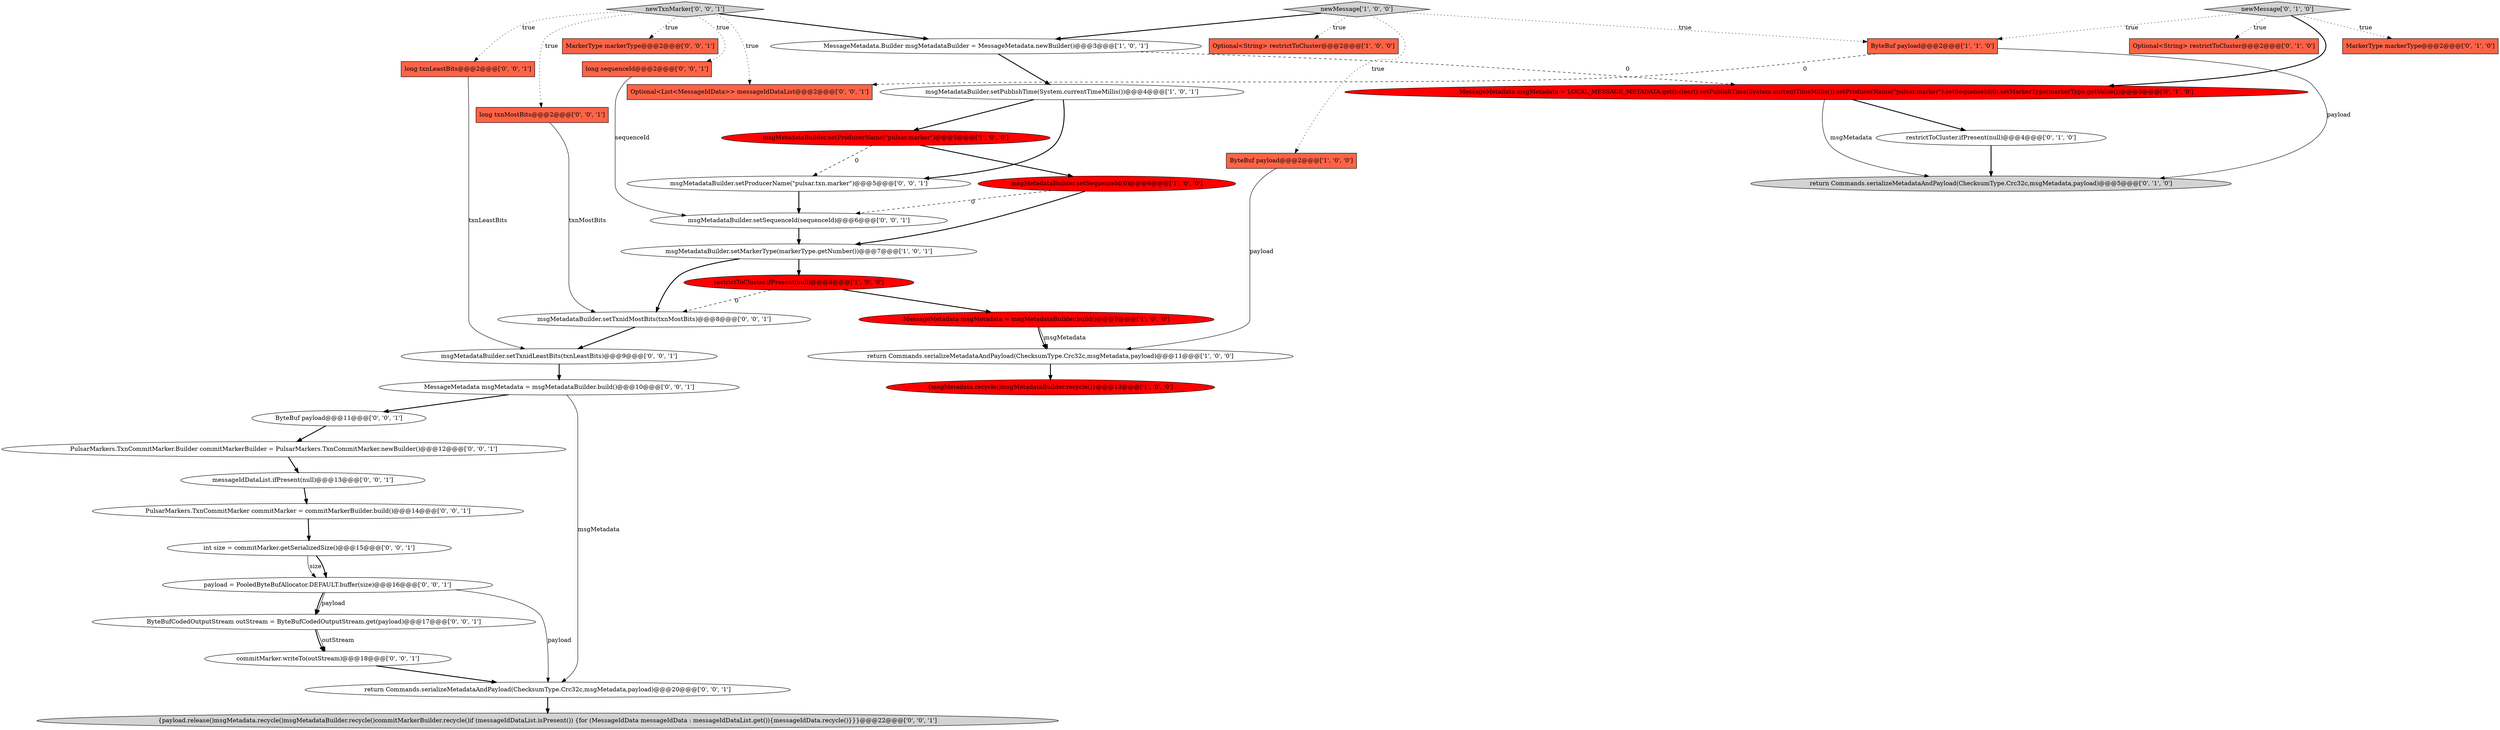 digraph {
26 [style = filled, label = "msgMetadataBuilder.setTxnidLeastBits(txnLeastBits)@@@9@@@['0', '0', '1']", fillcolor = white, shape = ellipse image = "AAA0AAABBB3BBB"];
11 [style = filled, label = "msgMetadataBuilder.setSequenceId(0)@@@6@@@['1', '0', '0']", fillcolor = red, shape = ellipse image = "AAA1AAABBB1BBB"];
0 [style = filled, label = "msgMetadataBuilder.setPublishTime(System.currentTimeMillis())@@@4@@@['1', '0', '1']", fillcolor = white, shape = ellipse image = "AAA0AAABBB1BBB"];
39 [style = filled, label = "{payload.release()msgMetadata.recycle()msgMetadataBuilder.recycle()commitMarkerBuilder.recycle()if (messageIdDataList.isPresent()) {for (MessageIdData messageIdData : messageIdDataList.get()){messageIdData.recycle()}}}@@@22@@@['0', '0', '1']", fillcolor = lightgray, shape = ellipse image = "AAA0AAABBB3BBB"];
2 [style = filled, label = "Optional<String> restrictToCluster@@@2@@@['1', '0', '0']", fillcolor = tomato, shape = box image = "AAA0AAABBB1BBB"];
33 [style = filled, label = "long txnMostBits@@@2@@@['0', '0', '1']", fillcolor = tomato, shape = box image = "AAA0AAABBB3BBB"];
24 [style = filled, label = "PulsarMarkers.TxnCommitMarker commitMarker = commitMarkerBuilder.build()@@@14@@@['0', '0', '1']", fillcolor = white, shape = ellipse image = "AAA0AAABBB3BBB"];
6 [style = filled, label = "msgMetadataBuilder.setProducerName(\"pulsar.marker\")@@@5@@@['1', '0', '0']", fillcolor = red, shape = ellipse image = "AAA1AAABBB1BBB"];
22 [style = filled, label = "payload = PooledByteBufAllocator.DEFAULT.buffer(size)@@@16@@@['0', '0', '1']", fillcolor = white, shape = ellipse image = "AAA0AAABBB3BBB"];
4 [style = filled, label = "ByteBuf payload@@@2@@@['1', '0', '0']", fillcolor = tomato, shape = box image = "AAA0AAABBB1BBB"];
31 [style = filled, label = "long txnLeastBits@@@2@@@['0', '0', '1']", fillcolor = tomato, shape = box image = "AAA0AAABBB3BBB"];
27 [style = filled, label = "MessageMetadata msgMetadata = msgMetadataBuilder.build()@@@10@@@['0', '0', '1']", fillcolor = white, shape = ellipse image = "AAA0AAABBB3BBB"];
1 [style = filled, label = "MessageMetadata.Builder msgMetadataBuilder = MessageMetadata.newBuilder()@@@3@@@['1', '0', '1']", fillcolor = white, shape = ellipse image = "AAA0AAABBB1BBB"];
23 [style = filled, label = "commitMarker.writeTo(outStream)@@@18@@@['0', '0', '1']", fillcolor = white, shape = ellipse image = "AAA0AAABBB3BBB"];
13 [style = filled, label = "MarkerType markerType@@@2@@@['0', '1', '0']", fillcolor = tomato, shape = box image = "AAA0AAABBB2BBB"];
5 [style = filled, label = "MessageMetadata msgMetadata = msgMetadataBuilder.build()@@@9@@@['1', '0', '0']", fillcolor = red, shape = ellipse image = "AAA1AAABBB1BBB"];
3 [style = filled, label = "{msgMetadata.recycle()msgMetadataBuilder.recycle()}@@@13@@@['1', '0', '0']", fillcolor = red, shape = ellipse image = "AAA1AAABBB1BBB"];
18 [style = filled, label = "newMessage['0', '1', '0']", fillcolor = lightgray, shape = diamond image = "AAA0AAABBB2BBB"];
28 [style = filled, label = "return Commands.serializeMetadataAndPayload(ChecksumType.Crc32c,msgMetadata,payload)@@@20@@@['0', '0', '1']", fillcolor = white, shape = ellipse image = "AAA0AAABBB3BBB"];
17 [style = filled, label = "return Commands.serializeMetadataAndPayload(ChecksumType.Crc32c,msgMetadata,payload)@@@5@@@['0', '1', '0']", fillcolor = lightgray, shape = ellipse image = "AAA0AAABBB2BBB"];
29 [style = filled, label = "msgMetadataBuilder.setTxnidMostBits(txnMostBits)@@@8@@@['0', '0', '1']", fillcolor = white, shape = ellipse image = "AAA0AAABBB3BBB"];
15 [style = filled, label = "restrictToCluster.ifPresent(null)@@@4@@@['0', '1', '0']", fillcolor = white, shape = ellipse image = "AAA0AAABBB2BBB"];
21 [style = filled, label = "msgMetadataBuilder.setProducerName(\"pulsar.txn.marker\")@@@5@@@['0', '0', '1']", fillcolor = white, shape = ellipse image = "AAA0AAABBB3BBB"];
20 [style = filled, label = "int size = commitMarker.getSerializedSize()@@@15@@@['0', '0', '1']", fillcolor = white, shape = ellipse image = "AAA0AAABBB3BBB"];
7 [style = filled, label = "newMessage['1', '0', '0']", fillcolor = lightgray, shape = diamond image = "AAA0AAABBB1BBB"];
19 [style = filled, label = "ByteBuf payload@@@11@@@['0', '0', '1']", fillcolor = white, shape = ellipse image = "AAA0AAABBB3BBB"];
36 [style = filled, label = "messageIdDataList.ifPresent(null)@@@13@@@['0', '0', '1']", fillcolor = white, shape = ellipse image = "AAA0AAABBB3BBB"];
8 [style = filled, label = "return Commands.serializeMetadataAndPayload(ChecksumType.Crc32c,msgMetadata,payload)@@@11@@@['1', '0', '0']", fillcolor = white, shape = ellipse image = "AAA0AAABBB1BBB"];
38 [style = filled, label = "msgMetadataBuilder.setSequenceId(sequenceId)@@@6@@@['0', '0', '1']", fillcolor = white, shape = ellipse image = "AAA0AAABBB3BBB"];
34 [style = filled, label = "Optional<List<MessageIdData>> messageIdDataList@@@2@@@['0', '0', '1']", fillcolor = tomato, shape = box image = "AAA0AAABBB3BBB"];
37 [style = filled, label = "ByteBufCodedOutputStream outStream = ByteBufCodedOutputStream.get(payload)@@@17@@@['0', '0', '1']", fillcolor = white, shape = ellipse image = "AAA0AAABBB3BBB"];
10 [style = filled, label = "ByteBuf payload@@@2@@@['1', '1', '0']", fillcolor = tomato, shape = box image = "AAA0AAABBB1BBB"];
16 [style = filled, label = "MessageMetadata msgMetadata = LOCAL_MESSAGE_METADATA.get().clear().setPublishTime(System.currentTimeMillis()).setProducerName(\"pulsar.marker\").setSequenceId(0).setMarkerType(markerType.getValue())@@@3@@@['0', '1', '0']", fillcolor = red, shape = ellipse image = "AAA1AAABBB2BBB"];
25 [style = filled, label = "MarkerType markerType@@@2@@@['0', '0', '1']", fillcolor = tomato, shape = box image = "AAA0AAABBB3BBB"];
12 [style = filled, label = "restrictToCluster.ifPresent(null)@@@8@@@['1', '0', '0']", fillcolor = red, shape = ellipse image = "AAA1AAABBB1BBB"];
32 [style = filled, label = "newTxnMarker['0', '0', '1']", fillcolor = lightgray, shape = diamond image = "AAA0AAABBB3BBB"];
35 [style = filled, label = "PulsarMarkers.TxnCommitMarker.Builder commitMarkerBuilder = PulsarMarkers.TxnCommitMarker.newBuilder()@@@12@@@['0', '0', '1']", fillcolor = white, shape = ellipse image = "AAA0AAABBB3BBB"];
30 [style = filled, label = "long sequenceId@@@2@@@['0', '0', '1']", fillcolor = tomato, shape = box image = "AAA0AAABBB3BBB"];
14 [style = filled, label = "Optional<String> restrictToCluster@@@2@@@['0', '1', '0']", fillcolor = tomato, shape = box image = "AAA0AAABBB2BBB"];
9 [style = filled, label = "msgMetadataBuilder.setMarkerType(markerType.getNumber())@@@7@@@['1', '0', '1']", fillcolor = white, shape = ellipse image = "AAA0AAABBB1BBB"];
6->21 [style = dashed, label="0"];
10->17 [style = solid, label="payload"];
5->8 [style = bold, label=""];
16->15 [style = bold, label=""];
7->2 [style = dotted, label="true"];
7->1 [style = bold, label=""];
7->10 [style = dotted, label="true"];
12->5 [style = bold, label=""];
32->34 [style = dotted, label="true"];
0->6 [style = bold, label=""];
16->17 [style = solid, label="msgMetadata"];
22->37 [style = bold, label=""];
10->34 [style = dashed, label="0"];
28->39 [style = bold, label=""];
5->8 [style = solid, label="msgMetadata"];
8->3 [style = bold, label=""];
38->9 [style = bold, label=""];
0->21 [style = bold, label=""];
1->0 [style = bold, label=""];
11->9 [style = bold, label=""];
37->23 [style = bold, label=""];
31->26 [style = solid, label="txnLeastBits"];
18->14 [style = dotted, label="true"];
20->22 [style = solid, label="size"];
32->33 [style = dotted, label="true"];
30->38 [style = solid, label="sequenceId"];
21->38 [style = bold, label=""];
22->37 [style = solid, label="payload"];
29->26 [style = bold, label=""];
24->20 [style = bold, label=""];
20->22 [style = bold, label=""];
23->28 [style = bold, label=""];
18->10 [style = dotted, label="true"];
4->8 [style = solid, label="payload"];
26->27 [style = bold, label=""];
15->17 [style = bold, label=""];
11->38 [style = dashed, label="0"];
32->25 [style = dotted, label="true"];
36->24 [style = bold, label=""];
1->16 [style = dashed, label="0"];
6->11 [style = bold, label=""];
19->35 [style = bold, label=""];
32->1 [style = bold, label=""];
7->4 [style = dotted, label="true"];
32->30 [style = dotted, label="true"];
12->29 [style = dashed, label="0"];
33->29 [style = solid, label="txnMostBits"];
27->19 [style = bold, label=""];
9->12 [style = bold, label=""];
35->36 [style = bold, label=""];
22->28 [style = solid, label="payload"];
27->28 [style = solid, label="msgMetadata"];
9->29 [style = bold, label=""];
37->23 [style = solid, label="outStream"];
32->31 [style = dotted, label="true"];
18->13 [style = dotted, label="true"];
18->16 [style = bold, label=""];
}
